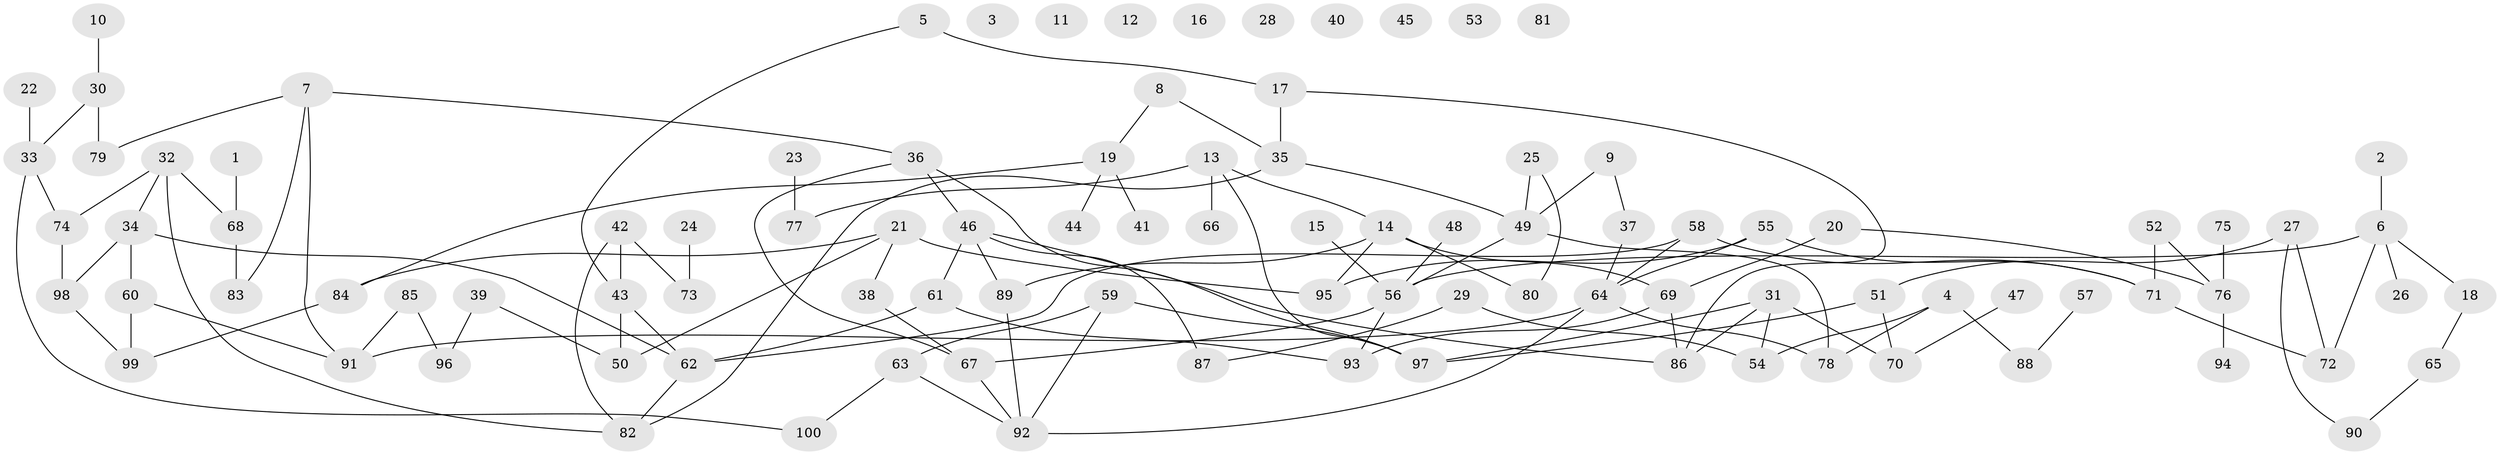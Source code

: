 // Generated by graph-tools (version 1.1) at 2025/00/03/09/25 03:00:47]
// undirected, 100 vertices, 128 edges
graph export_dot {
graph [start="1"]
  node [color=gray90,style=filled];
  1;
  2;
  3;
  4;
  5;
  6;
  7;
  8;
  9;
  10;
  11;
  12;
  13;
  14;
  15;
  16;
  17;
  18;
  19;
  20;
  21;
  22;
  23;
  24;
  25;
  26;
  27;
  28;
  29;
  30;
  31;
  32;
  33;
  34;
  35;
  36;
  37;
  38;
  39;
  40;
  41;
  42;
  43;
  44;
  45;
  46;
  47;
  48;
  49;
  50;
  51;
  52;
  53;
  54;
  55;
  56;
  57;
  58;
  59;
  60;
  61;
  62;
  63;
  64;
  65;
  66;
  67;
  68;
  69;
  70;
  71;
  72;
  73;
  74;
  75;
  76;
  77;
  78;
  79;
  80;
  81;
  82;
  83;
  84;
  85;
  86;
  87;
  88;
  89;
  90;
  91;
  92;
  93;
  94;
  95;
  96;
  97;
  98;
  99;
  100;
  1 -- 68;
  2 -- 6;
  4 -- 54;
  4 -- 78;
  4 -- 88;
  5 -- 17;
  5 -- 43;
  6 -- 18;
  6 -- 26;
  6 -- 56;
  6 -- 72;
  7 -- 36;
  7 -- 79;
  7 -- 83;
  7 -- 91;
  8 -- 19;
  8 -- 35;
  9 -- 37;
  9 -- 49;
  10 -- 30;
  13 -- 14;
  13 -- 66;
  13 -- 77;
  13 -- 97;
  14 -- 69;
  14 -- 80;
  14 -- 89;
  14 -- 95;
  15 -- 56;
  17 -- 35;
  17 -- 86;
  18 -- 65;
  19 -- 41;
  19 -- 44;
  19 -- 84;
  20 -- 69;
  20 -- 76;
  21 -- 38;
  21 -- 50;
  21 -- 84;
  21 -- 95;
  22 -- 33;
  23 -- 77;
  24 -- 73;
  25 -- 49;
  25 -- 80;
  27 -- 51;
  27 -- 72;
  27 -- 90;
  29 -- 54;
  29 -- 87;
  30 -- 33;
  30 -- 79;
  31 -- 54;
  31 -- 70;
  31 -- 86;
  31 -- 97;
  32 -- 34;
  32 -- 68;
  32 -- 74;
  32 -- 82;
  33 -- 74;
  33 -- 100;
  34 -- 60;
  34 -- 62;
  34 -- 98;
  35 -- 49;
  35 -- 82;
  36 -- 46;
  36 -- 67;
  36 -- 97;
  37 -- 64;
  38 -- 67;
  39 -- 50;
  39 -- 96;
  42 -- 43;
  42 -- 73;
  42 -- 82;
  43 -- 50;
  43 -- 62;
  46 -- 61;
  46 -- 86;
  46 -- 87;
  46 -- 89;
  47 -- 70;
  48 -- 56;
  49 -- 56;
  49 -- 78;
  51 -- 70;
  51 -- 97;
  52 -- 71;
  52 -- 76;
  55 -- 64;
  55 -- 71;
  55 -- 95;
  56 -- 67;
  56 -- 93;
  57 -- 88;
  58 -- 62;
  58 -- 64;
  58 -- 71;
  59 -- 63;
  59 -- 92;
  59 -- 97;
  60 -- 91;
  60 -- 99;
  61 -- 62;
  61 -- 93;
  62 -- 82;
  63 -- 92;
  63 -- 100;
  64 -- 78;
  64 -- 91;
  64 -- 92;
  65 -- 90;
  67 -- 92;
  68 -- 83;
  69 -- 86;
  69 -- 93;
  71 -- 72;
  74 -- 98;
  75 -- 76;
  76 -- 94;
  84 -- 99;
  85 -- 91;
  85 -- 96;
  89 -- 92;
  98 -- 99;
}
